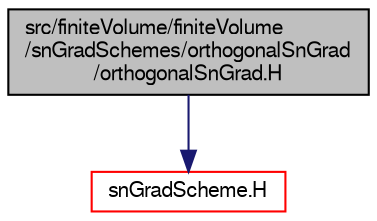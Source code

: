 digraph "src/finiteVolume/finiteVolume/snGradSchemes/orthogonalSnGrad/orthogonalSnGrad.H"
{
  bgcolor="transparent";
  edge [fontname="FreeSans",fontsize="10",labelfontname="FreeSans",labelfontsize="10"];
  node [fontname="FreeSans",fontsize="10",shape=record];
  Node1 [label="src/finiteVolume/finiteVolume\l/snGradSchemes/orthogonalSnGrad\l/orthogonalSnGrad.H",height=0.2,width=0.4,color="black", fillcolor="grey75", style="filled" fontcolor="black"];
  Node1 -> Node2 [color="midnightblue",fontsize="10",style="solid",fontname="FreeSans"];
  Node2 [label="snGradScheme.H",height=0.2,width=0.4,color="red",URL="$a05346.html"];
}
